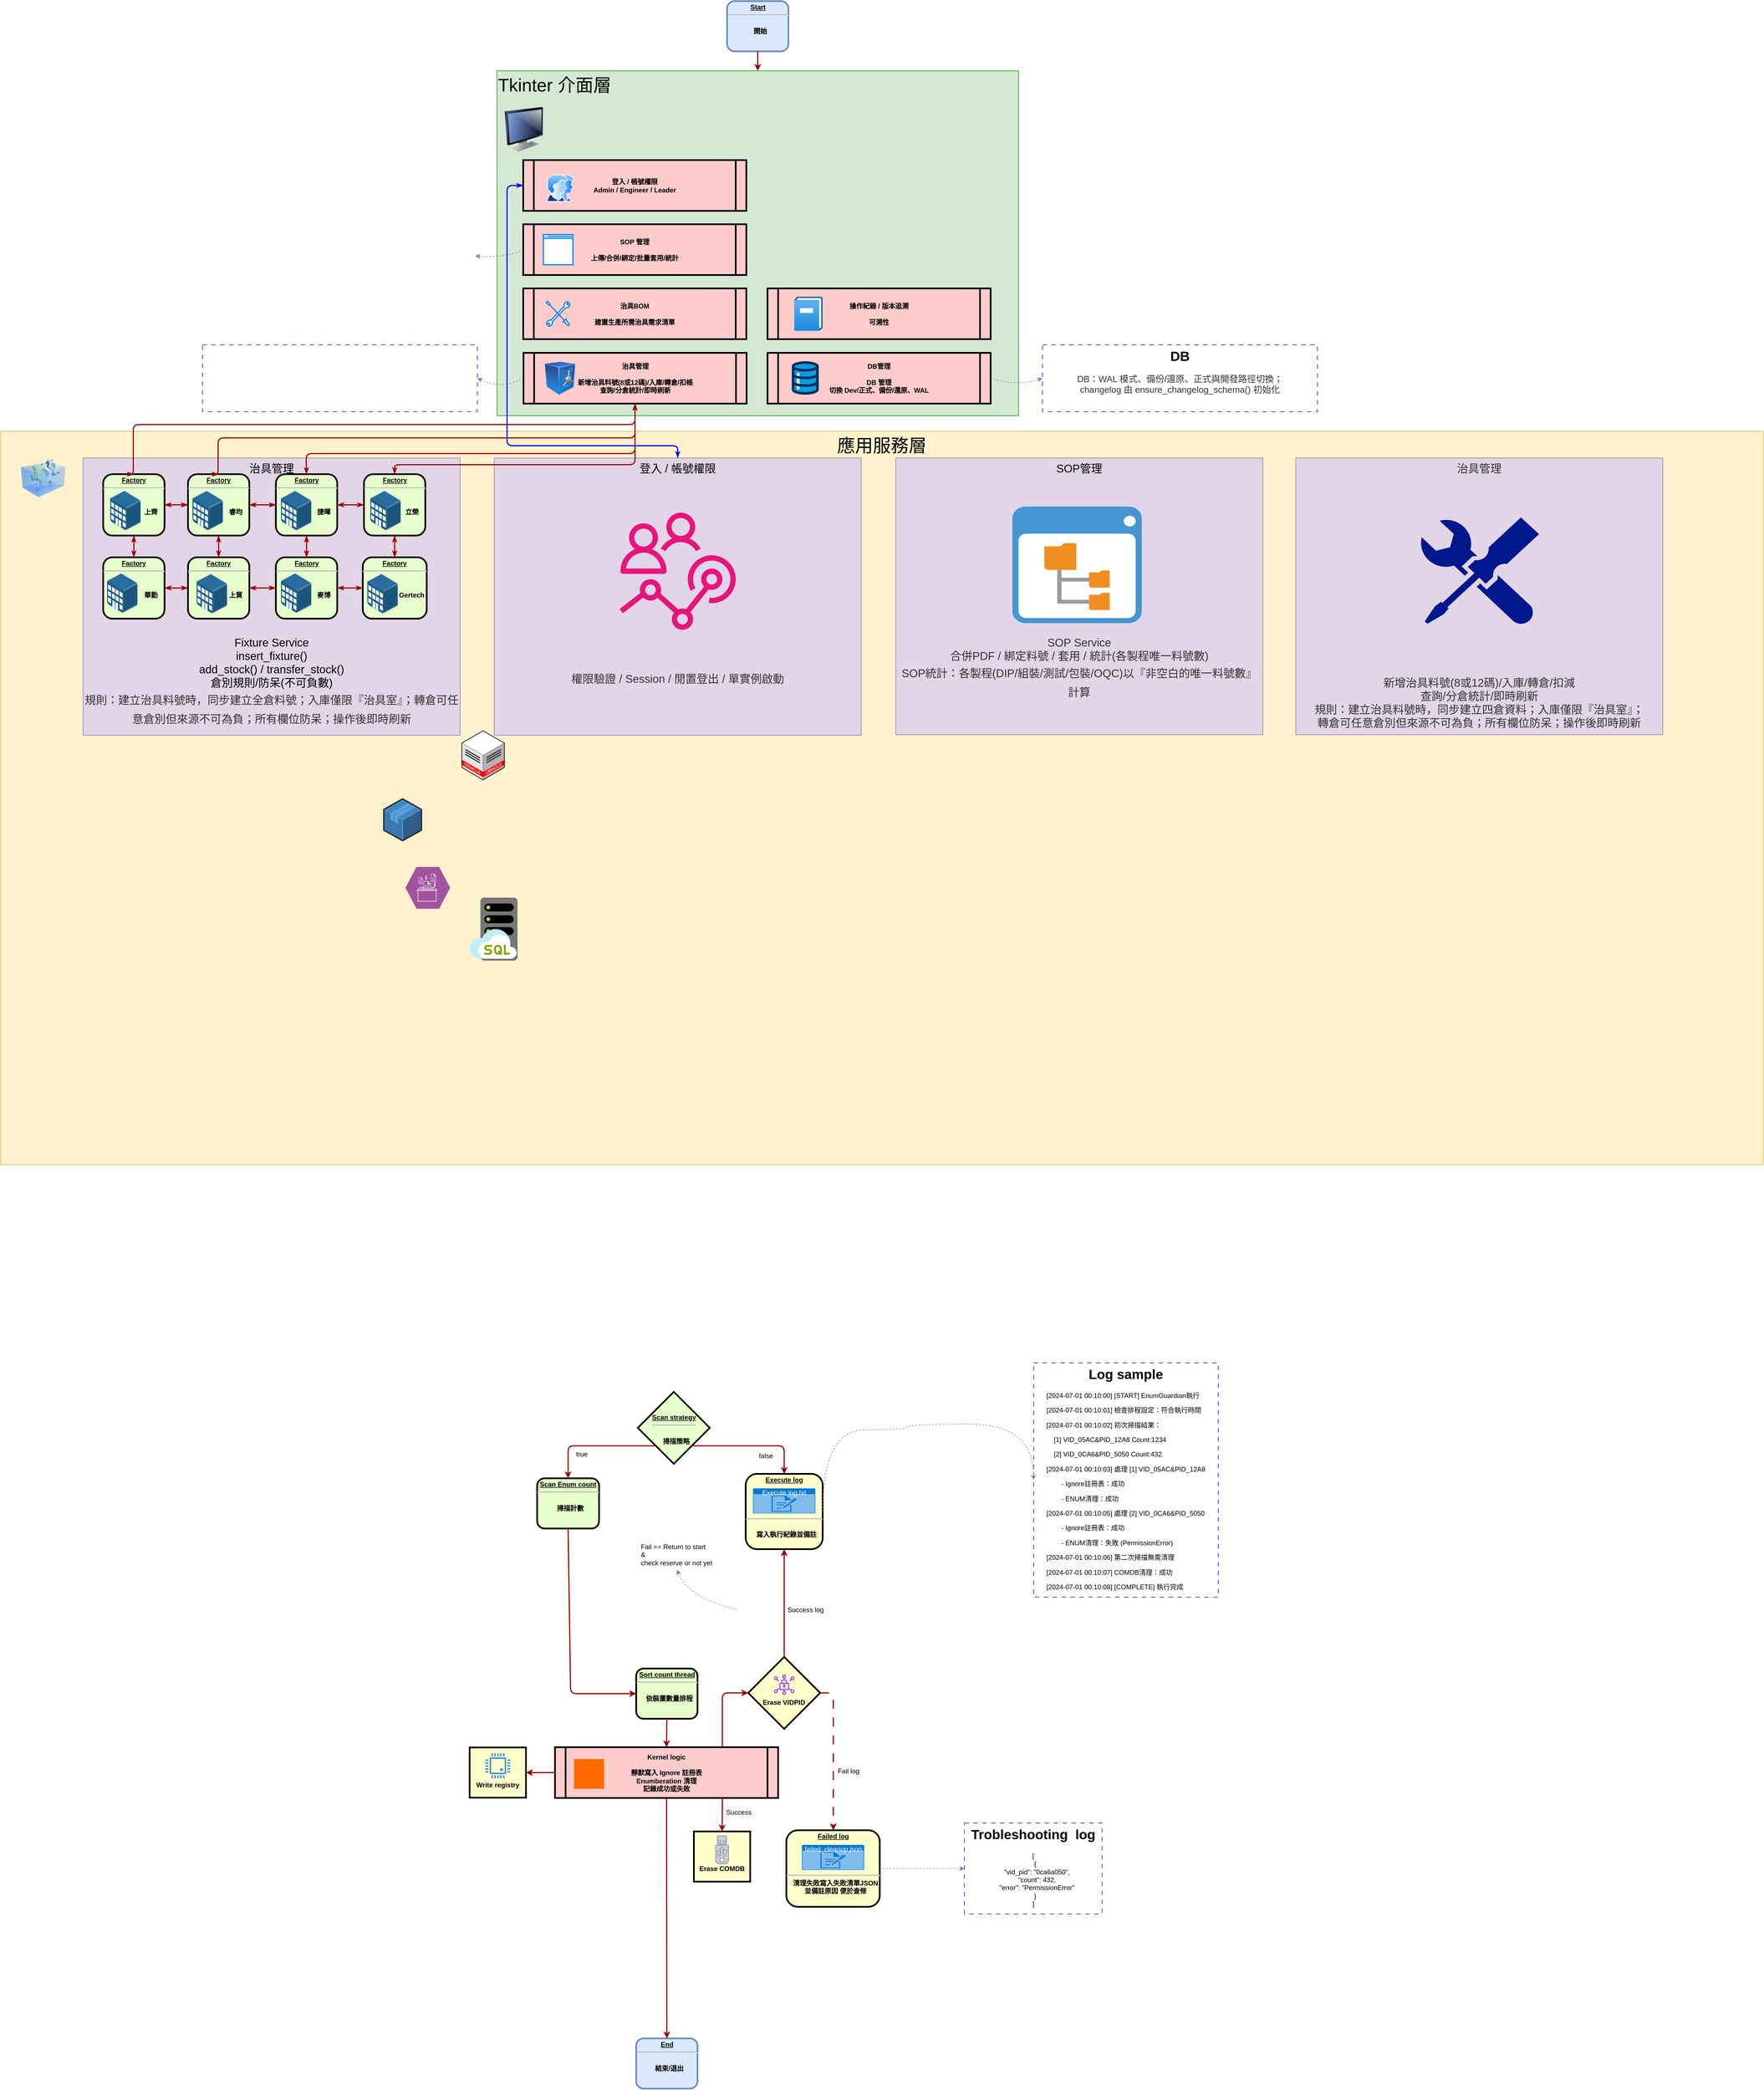 <mxfile version="28.1.0">
  <diagram name="第1頁" id="_NxodvjAOO-UwxukyWYw">
    <mxGraphModel dx="3073" dy="1577" grid="0" gridSize="10" guides="1" tooltips="1" connect="1" arrows="1" fold="1" page="1" pageScale="1" pageWidth="827" pageHeight="1169" math="0" shadow="0">
      <root>
        <mxCell id="0" />
        <mxCell id="1" parent="0" />
        <mxCell id="VIas7DstL4jLXsS-fGNQ-63" value="&lt;font style=&quot;font-size: 32px;&quot;&gt;應用服務層&lt;/font&gt;" style="whiteSpace=wrap;html=1;fillColor=#fff2cc;fontSize=14;strokeColor=#d6b656;verticalAlign=top;align=center;" vertex="1" parent="1">
          <mxGeometry x="-92" y="850" width="3160" height="1315" as="geometry" />
        </mxCell>
        <mxCell id="VIas7DstL4jLXsS-fGNQ-136" value="&lt;font style=&quot;&quot;&gt;&lt;font style=&quot;font-size: 20px;&quot;&gt;登入 / 帳號權限&lt;/font&gt;&lt;span style=&quot;font-size: 20px;&quot;&gt;&lt;br&gt;&lt;/span&gt;&lt;br&gt;&lt;br&gt;&lt;br&gt;&lt;br&gt;&lt;br&gt;&lt;br&gt;&lt;br&gt;&lt;br&gt;&lt;br&gt;&lt;br&gt;&lt;br&gt;&lt;/font&gt;&lt;div style=&quot;&quot;&gt;&lt;span style=&quot;font-size: 20px;&quot;&gt;&lt;span style=&quot;color: rgb(51, 51, 51); text-wrap-mode: nowrap;&quot;&gt;&lt;br&gt;&lt;br&gt;&lt;br&gt;&lt;br&gt;&lt;br&gt;&lt;br&gt;&lt;br&gt;&lt;/span&gt;&lt;/span&gt;&lt;/div&gt;&lt;div style=&quot;&quot;&gt;&lt;span style=&quot;font-size: 20px;&quot;&gt;&lt;span style=&quot;color: rgb(51, 51, 51); text-wrap-mode: nowrap;&quot;&gt;權限驗證 / Session / 閒置登出 / 單實例啟動&lt;/span&gt;&lt;/span&gt;&lt;/div&gt;" style="whiteSpace=wrap;html=1;fillColor=#e1d5e7;fontSize=14;strokeColor=#9673a6;verticalAlign=top;" vertex="1" parent="1">
          <mxGeometry x="793" y="898" width="658" height="497" as="geometry" />
        </mxCell>
        <mxCell id="VIas7DstL4jLXsS-fGNQ-130" value="&lt;span style=&quot;text-align: center;&quot;&gt;&lt;font style=&quot;font-size: 32px;&quot;&gt;Tkinter 介面層&lt;/font&gt;&lt;/span&gt;" style="whiteSpace=wrap;html=1;fillColor=#d5e8d4;fontSize=14;strokeColor=#009900;verticalAlign=top;align=left;" vertex="1" parent="1">
          <mxGeometry x="798" y="204" width="935" height="618" as="geometry" />
        </mxCell>
        <mxCell id="VIas7DstL4jLXsS-fGNQ-120" value="&lt;font style=&quot;font-size: 20px;&quot;&gt;治具管理&lt;br&gt;&lt;br&gt;&lt;br&gt;&lt;br&gt;&lt;br&gt;&lt;br&gt;&lt;br&gt;&lt;br&gt;&lt;br&gt;&lt;br&gt;&lt;br&gt;&lt;br&gt;&lt;br&gt;&lt;/font&gt;&lt;div style=&quot;&quot;&gt;&lt;font style=&quot;font-size: 20px;&quot;&gt;Fixture Service&lt;/font&gt;&lt;/div&gt;&lt;div style=&quot;&quot;&gt;&lt;font style=&quot;font-size: 20px;&quot;&gt;insert_fixture()&lt;/font&gt;&lt;/div&gt;&lt;div style=&quot;&quot;&gt;&lt;font style=&quot;font-size: 20px;&quot;&gt;add_stock() / transfer_stock()&lt;/font&gt;&lt;/div&gt;&lt;div style=&quot;&quot;&gt;&lt;font style=&quot;font-size: 20px;&quot;&gt;倉別規則/防呆(不可負數)&lt;br&gt;&lt;/font&gt;&lt;h1 style=&quot;margin-top: 0px;&quot;&gt;&lt;font style=&quot;font-size: 20px; font-weight: normal;&quot;&gt;&lt;span style=&quot;color: light-dark(rgb(51, 51, 51), rgb(193, 193, 193)); font-family: &amp;quot;trebuchet ms&amp;quot;, verdana, arial, sans-serif; text-wrap-mode: nowrap; background-color: transparent;&quot;&gt;規則：建立治具料號時，同步建立全倉料號；入庫僅限『治具室』；&lt;/span&gt;&lt;span style=&quot;color: light-dark(rgb(51, 51, 51), rgb(193, 193, 193)); font-family: &amp;quot;trebuchet ms&amp;quot;, verdana, arial, sans-serif; text-wrap-mode: nowrap; background-color: transparent;&quot;&gt;轉倉可任意倉別但來源不可為負；所有欄位防呆；操作後即時刷新&lt;/span&gt;&lt;/font&gt;&lt;/h1&gt;&lt;/div&gt;" style="whiteSpace=wrap;html=1;fillColor=#e1d5e7;fontSize=14;strokeColor=#9673a6;verticalAlign=top;align=center;" vertex="1" parent="1">
          <mxGeometry x="56" y="898" width="676" height="497" as="geometry" />
        </mxCell>
        <mxCell id="VIas7DstL4jLXsS-fGNQ-39" value="&lt;p style=&quot;margin: 0px; margin-top: 4px; text-align: center; text-decoration: underline;&quot;&gt;Factory&lt;/p&gt;&lt;hr&gt;&lt;p style=&quot;margin: 0px; margin-left: 8px;&quot;&gt;&lt;span style=&quot;background-color: transparent; color: light-dark(rgb(0, 0, 0), rgb(255, 255, 255));&quot;&gt;&lt;br&gt;&lt;/span&gt;&lt;/p&gt;&lt;p style=&quot;margin: 0px; margin-left: 8px;&quot;&gt;&lt;span style=&quot;background-color: transparent; color: light-dark(rgb(0, 0, 0), rgb(255, 255, 255));&quot;&gt;&lt;span style=&quot;white-space: pre;&quot;&gt;&#x9;&lt;/span&gt;&lt;br&gt;&lt;span style=&quot;white-space: pre;&quot;&gt;&#x9;&lt;/span&gt;&lt;span style=&quot;white-space: pre;&quot;&gt;&#x9;&lt;/span&gt;華勤&lt;/span&gt;&lt;/p&gt;&lt;p style=&quot;margin: 0px; margin-left: 8px;&quot;&gt;&lt;/p&gt;&lt;p style=&quot;margin: 0px; margin-left: 8px;&quot;&gt;&lt;/p&gt;" style="verticalAlign=middle;align=center;overflow=fill;fontSize=12;fontFamily=Helvetica;html=1;rounded=1;fontStyle=1;strokeWidth=3;fillColor=#E6FFCC;strokeOpacity=100;" vertex="1" parent="1">
          <mxGeometry x="92" y="1076" width="110" height="110" as="geometry" />
        </mxCell>
        <mxCell id="GHc4ciqTXYVALi_jFt4Q-3" value="&#xa;&#xa;&#xa;Write registry" style="whiteSpace=wrap;align=center;verticalAlign=middle;fontStyle=1;strokeWidth=3;fillColor=#FFFFCC" parent="1" vertex="1">
          <mxGeometry x="749" y="3209.5" width="101" height="90" as="geometry" />
        </mxCell>
        <mxCell id="GHc4ciqTXYVALi_jFt4Q-4" value="Kernel logic&#xa;&#xa;靜默寫入 Ignore 註冊表&#xa;Enumberation 清理&#xa;記錄成功或失敗" style="shape=process;whiteSpace=wrap;align=center;verticalAlign=middle;size=0.048;fontStyle=1;strokeWidth=3;fillColor=#FFCCCC" parent="1" vertex="1">
          <mxGeometry x="902" y="3209" width="400" height="91" as="geometry" />
        </mxCell>
        <mxCell id="GHc4ciqTXYVALi_jFt4Q-6" value="" style="edgeStyle=elbowEdgeStyle;elbow=horizontal;strokeColor=#990000;strokeWidth=2;entryX=1;entryY=0.5;entryDx=0;entryDy=0;exitX=0;exitY=0.5;exitDx=0;exitDy=0;" parent="1" source="GHc4ciqTXYVALi_jFt4Q-4" target="GHc4ciqTXYVALi_jFt4Q-3" edge="1">
          <mxGeometry width="100" height="100" relative="1" as="geometry">
            <mxPoint x="1056" y="3436" as="sourcePoint" />
            <mxPoint x="746" y="3477" as="targetPoint" />
            <Array as="points">
              <mxPoint x="874" y="3246" />
            </Array>
          </mxGeometry>
        </mxCell>
        <mxCell id="GHc4ciqTXYVALi_jFt4Q-7" value="true" style="text;spacingTop=-5;align=center" parent="1" vertex="1">
          <mxGeometry x="935" y="2675" width="30.5" height="17" as="geometry" />
        </mxCell>
        <mxCell id="GHc4ciqTXYVALi_jFt4Q-9" value="&lt;p style=&quot;margin: 0px; margin-top: 4px; text-align: center; text-decoration: underline;&quot;&gt;Factory&lt;/p&gt;&lt;hr&gt;&lt;p style=&quot;margin: 0px; margin-left: 8px;&quot;&gt;&lt;span style=&quot;background-color: transparent; color: light-dark(rgb(0, 0, 0), rgb(255, 255, 255));&quot;&gt;&lt;br&gt;&lt;/span&gt;&lt;/p&gt;&lt;p style=&quot;margin: 0px; margin-left: 8px;&quot;&gt;&lt;span style=&quot;background-color: transparent; color: light-dark(rgb(0, 0, 0), rgb(255, 255, 255));&quot;&gt;&lt;span style=&quot;white-space: pre;&quot;&gt;&#x9;&lt;/span&gt;&lt;br&gt;&lt;span style=&quot;white-space: pre;&quot;&gt;&#x9;&lt;/span&gt;&lt;span style=&quot;white-space: pre;&quot;&gt;&#x9;&lt;/span&gt;上齊&lt;/span&gt;&lt;/p&gt;&lt;p style=&quot;margin: 0px; margin-left: 8px;&quot;&gt;&lt;/p&gt;&lt;p style=&quot;margin: 0px; margin-left: 8px;&quot;&gt;&lt;/p&gt;" style="verticalAlign=middle;align=center;overflow=fill;fontSize=12;fontFamily=Helvetica;html=1;rounded=1;fontStyle=1;strokeWidth=3;fillColor=#E6FFCC;strokeOpacity=100;" parent="1" vertex="1">
          <mxGeometry x="92" y="927" width="110" height="110" as="geometry" />
        </mxCell>
        <mxCell id="GHc4ciqTXYVALi_jFt4Q-10" value="&lt;p style=&quot;font-weight: 700; text-wrap-mode: nowrap; text-decoration-line: underline; margin: 4px 0px 0px;&quot;&gt;Scan strategy&lt;/p&gt;&lt;hr style=&quot;font-weight: 700; text-wrap-mode: nowrap;&quot;&gt;&lt;p style=&quot;font-weight: 700; text-wrap-mode: nowrap; margin: 0px 0px 0px 8px;&quot;&gt;&lt;br&gt;&lt;/p&gt;&lt;p style=&quot;font-weight: 700; text-wrap-mode: nowrap; margin: 0px 0px 0px 8px;&quot;&gt;掃描策略&lt;/p&gt;" style="rhombus;whiteSpace=wrap;html=1;fillColor=#E6FFCC;strokeColor=#000000;strokeWidth=3;" parent="1" vertex="1">
          <mxGeometry x="1050.5" y="2572" width="129" height="129" as="geometry" />
        </mxCell>
        <mxCell id="GHc4ciqTXYVALi_jFt4Q-13" value="&lt;p style=&quot;margin: 0px; margin-top: 4px; text-align: center; text-decoration: underline;&quot;&gt;&lt;strong&gt;Start&lt;/strong&gt;&lt;/p&gt;&lt;hr&gt;&lt;p style=&quot;margin: 0px 0px 0px 8px;&quot;&gt;&lt;span style=&quot;background-color: transparent; color: light-dark(rgb(0, 0, 0), rgb(255, 255, 255));&quot;&gt;&lt;br&gt;開始&lt;/span&gt;&lt;/p&gt;" style="verticalAlign=middle;align=center;overflow=fill;fontSize=12;fontFamily=Helvetica;html=1;rounded=1;fontStyle=1;strokeWidth=3;fillColor=#dae8fc;strokeColor=#6c8ebf;" parent="1" vertex="1">
          <mxGeometry x="1210.5" y="79" width="110" height="90" as="geometry" />
        </mxCell>
        <mxCell id="GHc4ciqTXYVALi_jFt4Q-14" value="&lt;h1 style=&quot;margin-top: 0px;&quot;&gt;&lt;br&gt;&lt;/h1&gt;&lt;p&gt;&lt;/p&gt;" style="text;html=1;whiteSpace=wrap;overflow=hidden;rounded=0;align=center;fillColor=none;strokeColor=#0000FF;dashed=1;dashPattern=8 8;" parent="1" vertex="1">
          <mxGeometry x="270" y="695" width="492.9" height="120" as="geometry" />
        </mxCell>
        <mxCell id="GHc4ciqTXYVALi_jFt4Q-16" value="&lt;p style=&quot;margin: 0px; margin-top: 4px; text-align: center; text-decoration: underline;&quot;&gt;Scan Enum count&lt;/p&gt;&lt;hr&gt;&lt;p style=&quot;margin: 0px; margin-left: 8px;&quot;&gt;&lt;br&gt;&lt;/p&gt;&lt;p style=&quot;margin: 0px; margin-left: 8px;&quot;&gt;掃描計數&lt;/p&gt;" style="verticalAlign=middle;align=center;overflow=fill;fontSize=12;fontFamily=Helvetica;html=1;rounded=1;fontStyle=1;strokeWidth=3;fillColor=#E6FFCC;strokeOpacity=100;" parent="1" vertex="1">
          <mxGeometry x="870" y="2727" width="111" height="90" as="geometry" />
        </mxCell>
        <mxCell id="GHc4ciqTXYVALi_jFt4Q-17" value="" style="edgeStyle=orthogonalEdgeStyle;strokeColor=#990000;strokeWidth=2;entryX=0.5;entryY=0;entryDx=0;entryDy=0;exitX=0;exitY=1;exitDx=0;exitDy=0;" parent="1" source="GHc4ciqTXYVALi_jFt4Q-10" target="GHc4ciqTXYVALi_jFt4Q-16" edge="1">
          <mxGeometry width="100" height="100" relative="1" as="geometry">
            <mxPoint x="1041" y="2973" as="sourcePoint" />
            <mxPoint x="987" y="2953" as="targetPoint" />
          </mxGeometry>
        </mxCell>
        <mxCell id="GHc4ciqTXYVALi_jFt4Q-18" value="" style="edgeStyle=orthogonalEdgeStyle;strokeColor=#990000;strokeWidth=2;exitX=1;exitY=1;exitDx=0;exitDy=0;entryX=0.5;entryY=0;entryDx=0;entryDy=0;" parent="1" source="GHc4ciqTXYVALi_jFt4Q-10" target="GHc4ciqTXYVALi_jFt4Q-19" edge="1">
          <mxGeometry width="100" height="100" relative="1" as="geometry">
            <mxPoint x="1180" y="2952.02" as="sourcePoint" />
            <mxPoint x="1290" y="2865" as="targetPoint" />
          </mxGeometry>
        </mxCell>
        <mxCell id="GHc4ciqTXYVALi_jFt4Q-19" value="&lt;p style=&quot;margin: 0px; margin-top: 4px; text-align: center; text-decoration: underline;&quot;&gt;&lt;strong&gt;Execute log&lt;/strong&gt;&lt;/p&gt;&lt;p style=&quot;margin: 0px; margin-top: 4px; text-align: center; text-decoration: underline;&quot;&gt;&lt;strong&gt;&lt;br&gt;&lt;/strong&gt;&lt;/p&gt;&lt;p style=&quot;margin: 0px; margin-top: 4px; text-align: center; text-decoration: underline;&quot;&gt;&lt;strong&gt;&lt;br&gt;&lt;/strong&gt;&lt;/p&gt;&lt;p style=&quot;margin: 0px; margin-top: 4px; text-align: center; text-decoration: underline;&quot;&gt;&lt;strong&gt;&lt;br&gt;&lt;/strong&gt;&lt;/p&gt;&lt;hr&gt;&lt;p style=&quot;margin: 0px; margin-left: 8px;&quot;&gt;&lt;span style=&quot;background-color: transparent; color: light-dark(rgb(0, 0, 0), rgb(255, 255, 255));&quot;&gt;&lt;br&gt;&lt;/span&gt;&lt;/p&gt;&lt;p style=&quot;margin: 0px; margin-left: 8px;&quot;&gt;&lt;span style=&quot;background-color: transparent; color: light-dark(rgb(0, 0, 0), rgb(255, 255, 255));&quot;&gt;寫入執行紀錄並備註&lt;/span&gt;&lt;/p&gt;" style="verticalAlign=middle;align=center;overflow=fill;fontSize=12;fontFamily=Helvetica;html=1;rounded=1;fontStyle=1;strokeWidth=3;fillColor=#FFFFCC;strokeOpacity=100;strokeColor=default;" parent="1" vertex="1">
          <mxGeometry x="1243.9" y="2719" width="138" height="135" as="geometry" />
        </mxCell>
        <mxCell id="GHc4ciqTXYVALi_jFt4Q-20" value="false" style="text;spacingTop=-5;align=center" parent="1" vertex="1">
          <mxGeometry x="1265" y="2678" width="30.5" height="17" as="geometry" />
        </mxCell>
        <mxCell id="GHc4ciqTXYVALi_jFt4Q-21" value="&lt;p style=&quot;margin: 0px; margin-top: 4px; text-align: center; text-decoration: underline;&quot;&gt;Sort count thread&lt;/p&gt;&lt;hr&gt;&lt;p style=&quot;margin: 0px; margin-left: 8px;&quot;&gt;&lt;br&gt;&lt;/p&gt;&lt;p style=&quot;margin: 0px; margin-left: 8px;&quot;&gt;依裝置數量排程&lt;/p&gt;" style="verticalAlign=middle;align=center;overflow=fill;fontSize=12;fontFamily=Helvetica;html=1;rounded=1;fontStyle=1;strokeWidth=3;fillColor=#E6FFCC;strokeOpacity=100;" parent="1" vertex="1">
          <mxGeometry x="1047.5" y="3068" width="110" height="90" as="geometry" />
        </mxCell>
        <mxCell id="GHc4ciqTXYVALi_jFt4Q-22" value="" style="edgeStyle=none;noEdgeStyle=1;strokeColor=#990000;strokeWidth=2;exitX=0.5;exitY=1;exitDx=0;exitDy=0;entryX=0;entryY=0.5;entryDx=0;entryDy=0;" parent="1" source="GHc4ciqTXYVALi_jFt4Q-16" target="GHc4ciqTXYVALi_jFt4Q-21" edge="1">
          <mxGeometry width="100" height="100" relative="1" as="geometry">
            <mxPoint x="1024" y="3020" as="sourcePoint" />
            <mxPoint x="1025" y="3071" as="targetPoint" />
            <Array as="points">
              <mxPoint x="930" y="3113" />
            </Array>
          </mxGeometry>
        </mxCell>
        <mxCell id="GHc4ciqTXYVALi_jFt4Q-23" value="" style="edgeStyle=none;noEdgeStyle=1;strokeColor=#990000;strokeWidth=2;exitX=0.5;exitY=1;exitDx=0;exitDy=0;entryX=0.5;entryY=0;entryDx=0;entryDy=0;" parent="1" source="GHc4ciqTXYVALi_jFt4Q-21" target="GHc4ciqTXYVALi_jFt4Q-4" edge="1">
          <mxGeometry width="100" height="100" relative="1" as="geometry">
            <mxPoint x="1046" y="3175" as="sourcePoint" />
            <mxPoint x="1047" y="3226" as="targetPoint" />
          </mxGeometry>
        </mxCell>
        <mxCell id="GHc4ciqTXYVALi_jFt4Q-24" value="" style="pointerEvents=1;shadow=0;dashed=0;html=1;strokeColor=none;fillColor=#4495D1;labelPosition=center;verticalLabelPosition=bottom;verticalAlign=top;align=center;outlineConnect=0;shape=mxgraph.veeam.cpu;" parent="1" vertex="1">
          <mxGeometry x="777.1" y="3220" width="44.8" height="44.8" as="geometry" />
        </mxCell>
        <mxCell id="GHc4ciqTXYVALi_jFt4Q-25" value="" style="points=[];aspect=fixed;html=1;align=center;shadow=0;dashed=0;fillColor=#FF6A00;strokeColor=none;shape=mxgraph.alibaba_cloud.logic_composer;movable=1;resizable=1;rotatable=1;deletable=1;editable=1;locked=0;connectable=1;" parent="1" vertex="1">
          <mxGeometry x="936.3" y="3230.3" width="53.7" height="53.4" as="geometry" />
        </mxCell>
        <mxCell id="GHc4ciqTXYVALi_jFt4Q-26" value="&lt;p style=&quot;font-weight: 700; text-wrap-mode: nowrap; margin: 4px 0px 0px;&quot;&gt;&lt;span style=&quot;text-wrap-mode: wrap; background-color: transparent; color: light-dark(rgb(0, 0, 0), rgb(255, 255, 255));&quot;&gt;&lt;br&gt;&lt;br&gt;Erase VIDPID&lt;/span&gt;&lt;/p&gt;" style="rhombus;whiteSpace=wrap;html=1;fillColor=#FFFFCC;strokeColor=default;strokeWidth=3;" parent="1" vertex="1">
          <mxGeometry x="1248.4" y="3047.16" width="129" height="129" as="geometry" />
        </mxCell>
        <mxCell id="GHc4ciqTXYVALi_jFt4Q-27" value="" style="sketch=0;points=[[0,0,0],[0.25,0,0],[0.5,0,0],[0.75,0,0],[1,0,0],[0,1,0],[0.25,1,0],[0.5,1,0],[0.75,1,0],[1,1,0],[0,0.25,0],[0,0.5,0],[0,0.75,0],[1,0.25,0],[1,0.5,0],[1,0.75,0]];outlineConnect=0;fontColor=#232F3E;fillColor=none;strokeColor=#7F00FF;dashed=0;verticalLabelPosition=bottom;verticalAlign=top;align=center;html=1;fontSize=12;fontStyle=0;aspect=fixed;shape=mxgraph.aws4.resourceIcon;resIcon=mxgraph.aws4.clean_rooms;" parent="1" vertex="1">
          <mxGeometry x="1289.85" y="3074.1" width="46.1" height="46.1" as="geometry" />
        </mxCell>
        <mxCell id="GHc4ciqTXYVALi_jFt4Q-28" value="" style="edgeStyle=elbowEdgeStyle;elbow=horizontal;strokeColor=#990000;strokeWidth=2;entryX=0;entryY=0.5;entryDx=0;entryDy=0;exitX=0.75;exitY=0;exitDx=0;exitDy=0;" parent="1" source="GHc4ciqTXYVALi_jFt4Q-4" target="GHc4ciqTXYVALi_jFt4Q-26" edge="1">
          <mxGeometry width="100" height="100" relative="1" as="geometry">
            <mxPoint x="1304" y="3256.44" as="sourcePoint" />
            <mxPoint x="1363" y="3254" as="targetPoint" />
            <Array as="points">
              <mxPoint x="1202" y="3156" />
            </Array>
          </mxGeometry>
        </mxCell>
        <mxCell id="GHc4ciqTXYVALi_jFt4Q-29" value="" style="edgeStyle=elbowEdgeStyle;strokeColor=#990000;strokeWidth=2;exitX=0.5;exitY=0;exitDx=0;exitDy=0;entryX=0.5;entryY=1;entryDx=0;entryDy=0;elbow=vertical;" parent="1" source="GHc4ciqTXYVALi_jFt4Q-26" target="GHc4ciqTXYVALi_jFt4Q-19" edge="1">
          <mxGeometry width="100" height="100" relative="1" as="geometry">
            <mxPoint x="1362" y="3170" as="sourcePoint" />
            <mxPoint x="1443" y="3114" as="targetPoint" />
          </mxGeometry>
        </mxCell>
        <mxCell id="GHc4ciqTXYVALi_jFt4Q-30" value="" style="edgeStyle=elbowEdgeStyle;elbow=horizontal;strokeColor=#990000;strokeWidth=2;dashed=1;dashPattern=8 8;entryX=0.5;entryY=0;entryDx=0;entryDy=0;exitX=1;exitY=0.5;exitDx=0;exitDy=0;" parent="1" source="GHc4ciqTXYVALi_jFt4Q-26" target="GHc4ciqTXYVALi_jFt4Q-40" edge="1">
          <mxGeometry width="100" height="100" relative="1" as="geometry">
            <mxPoint x="1429" y="3320" as="sourcePoint" />
            <mxPoint x="1429" y="3365" as="targetPoint" />
            <Array as="points">
              <mxPoint x="1401" y="3370" />
            </Array>
          </mxGeometry>
        </mxCell>
        <mxCell id="GHc4ciqTXYVALi_jFt4Q-32" value="Success log" style="text;whiteSpace=wrap;" parent="1" vertex="1">
          <mxGeometry x="1316.75" y="2949" width="70" height="26.67" as="geometry" />
        </mxCell>
        <mxCell id="GHc4ciqTXYVALi_jFt4Q-33" value="Fail log" style="text;whiteSpace=wrap;" parent="1" vertex="1">
          <mxGeometry x="1407" y="3238.13" width="45" height="26.67" as="geometry" />
        </mxCell>
        <mxCell id="GHc4ciqTXYVALi_jFt4Q-34" value="Fail == Return to start &#xa;&amp;&#xa;check reserve or not yet" style="text;whiteSpace=wrap;" parent="1" vertex="1">
          <mxGeometry x="1054" y="2836" width="134" height="55" as="geometry" />
        </mxCell>
        <mxCell id="GHc4ciqTXYVALi_jFt4Q-35" value="" style="curved=1;endArrow=classic;html=1;rounded=0;entryX=0.5;entryY=1;entryDx=0;entryDy=0;fillColor=#e1d5e7;strokeColor=#9673a6;dashed=1;" parent="1" target="GHc4ciqTXYVALi_jFt4Q-34" edge="1">
          <mxGeometry width="50" height="50" relative="1" as="geometry">
            <mxPoint x="1228" y="2962" as="sourcePoint" />
            <mxPoint x="1319" y="3022" as="targetPoint" />
            <Array as="points">
              <mxPoint x="1141" y="2942" />
            </Array>
          </mxGeometry>
        </mxCell>
        <mxCell id="GHc4ciqTXYVALi_jFt4Q-36" value="&#xa;&#xa;&#xa;Erase COMDB" style="whiteSpace=wrap;align=center;verticalAlign=middle;fontStyle=1;strokeWidth=3;fillColor=#FFFFCC" parent="1" vertex="1">
          <mxGeometry x="1151" y="3360" width="101" height="90" as="geometry" />
        </mxCell>
        <mxCell id="GHc4ciqTXYVALi_jFt4Q-37" value="" style="fontColor=#0066CC;verticalAlign=top;verticalLabelPosition=bottom;labelPosition=center;align=center;html=1;outlineConnect=0;fillColor=#CCCCCC;strokeColor=#6881B3;gradientColor=none;gradientDirection=north;strokeWidth=2;shape=mxgraph.networks.usb_stick;" parent="1" vertex="1">
          <mxGeometry x="1190" y="3368" width="23" height="50" as="geometry" />
        </mxCell>
        <mxCell id="GHc4ciqTXYVALi_jFt4Q-38" value="" style="edgeStyle=elbowEdgeStyle;elbow=vertical;strokeColor=#990000;strokeWidth=2;entryX=0.5;entryY=0;entryDx=0;entryDy=0;exitX=0.75;exitY=1;exitDx=0;exitDy=0;" parent="1" source="GHc4ciqTXYVALi_jFt4Q-4" target="GHc4ciqTXYVALi_jFt4Q-36" edge="1">
          <mxGeometry width="100" height="100" relative="1" as="geometry">
            <mxPoint x="1100" y="3375" as="sourcePoint" />
            <mxPoint x="957" y="3319" as="targetPoint" />
          </mxGeometry>
        </mxCell>
        <mxCell id="GHc4ciqTXYVALi_jFt4Q-39" value="&lt;h1 style=&quot;margin-top: 0px;&quot;&gt;Log sample&lt;/h1&gt;&lt;p style=&quot;text-align: left;&quot;&gt;[2024-07-01 00:10:00] [START] EnumGuardian執行&lt;/p&gt;&lt;p style=&quot;text-align: left;&quot;&gt;[2024-07-01 00:10:01] 檢查排程設定：符合執行時間&lt;/p&gt;&lt;p style=&quot;text-align: left;&quot;&gt;[2024-07-01 00:10:02] 初次掃描結果：&lt;/p&gt;&lt;p style=&quot;text-align: left;&quot;&gt;&amp;nbsp; &amp;nbsp; [1] VID_05AC&amp;amp;PID_12A8 Count:1234&lt;/p&gt;&lt;p style=&quot;text-align: left;&quot;&gt;&amp;nbsp; &amp;nbsp; [2] VID_0CA6&amp;amp;PID_5050 Count:432&lt;/p&gt;&lt;p style=&quot;text-align: left;&quot;&gt;[2024-07-01 00:10:03] 處理 [1] VID_05AC&amp;amp;PID_12A8&lt;/p&gt;&lt;p style=&quot;text-align: left;&quot;&gt;&amp;nbsp; &amp;nbsp; &amp;nbsp; &amp;nbsp; - Ignore註冊表：成功&lt;/p&gt;&lt;p style=&quot;text-align: left;&quot;&gt;&amp;nbsp; &amp;nbsp; &amp;nbsp; &amp;nbsp; - ENUM清理：成功&lt;/p&gt;&lt;p style=&quot;text-align: left;&quot;&gt;[2024-07-01 00:10:05] 處理 [2] VID_0CA6&amp;amp;PID_5050&lt;/p&gt;&lt;p style=&quot;text-align: left;&quot;&gt;&amp;nbsp; &amp;nbsp; &amp;nbsp; &amp;nbsp; - Ignore註冊表：成功&lt;/p&gt;&lt;p style=&quot;text-align: left;&quot;&gt;&amp;nbsp; &amp;nbsp; &amp;nbsp; &amp;nbsp; - ENUM清理：失敗 (PermissionError)&lt;/p&gt;&lt;p style=&quot;text-align: left;&quot;&gt;[2024-07-01 00:10:06] 第二次掃描無需清理&lt;/p&gt;&lt;p style=&quot;text-align: left;&quot;&gt;[2024-07-01 00:10:07] COMDB清理：成功&lt;/p&gt;&lt;p style=&quot;text-align: left;&quot;&gt;[2024-07-01 00:10:08] [COMPLETE] 執行完成&lt;/p&gt;&lt;div style=&quot;text-align: left;&quot;&gt;&lt;br&gt;&lt;/div&gt;&lt;p&gt;&lt;/p&gt;" style="text;html=1;whiteSpace=wrap;overflow=hidden;rounded=0;align=center;fillColor=none;strokeColor=#0000FF;dashed=1;dashPattern=8 8;" parent="1" vertex="1">
          <mxGeometry x="1760" y="2520" width="331" height="420" as="geometry" />
        </mxCell>
        <mxCell id="GHc4ciqTXYVALi_jFt4Q-40" value="&lt;p style=&quot;margin: 0px; margin-top: 4px; text-align: center; text-decoration: underline;&quot;&gt;Failed log&lt;/p&gt;&lt;p style=&quot;margin: 0px; margin-top: 4px; text-align: center; text-decoration: underline;&quot;&gt;&lt;strong&gt;&lt;br&gt;&lt;/strong&gt;&lt;/p&gt;&lt;p style=&quot;margin: 0px; margin-top: 4px; text-align: center; text-decoration: underline;&quot;&gt;&lt;strong&gt;&lt;br&gt;&lt;/strong&gt;&lt;/p&gt;&lt;p style=&quot;margin: 0px; margin-top: 4px; text-align: center; text-decoration: underline;&quot;&gt;&lt;strong&gt;&lt;br&gt;&lt;/strong&gt;&lt;/p&gt;&lt;hr&gt;&lt;p style=&quot;margin: 0px; margin-left: 8px;&quot;&gt;&lt;span style=&quot;background-color: transparent; color: light-dark(rgb(0, 0, 0), rgb(255, 255, 255));&quot;&gt;清理失敗寫入失敗清單JSON&lt;br&gt;並備註原因 便於查修&lt;/span&gt;&lt;br&gt;&lt;/p&gt;" style="verticalAlign=middle;align=center;overflow=fill;fontSize=12;fontFamily=Helvetica;html=1;rounded=1;fontStyle=1;strokeWidth=3;fillColor=#FFFFCC;strokeOpacity=100;strokeColor=default;" parent="1" vertex="1">
          <mxGeometry x="1316.75" y="3357.87" width="167.5" height="137.25" as="geometry" />
        </mxCell>
        <mxCell id="GHc4ciqTXYVALi_jFt4Q-41" value="&lt;font&gt;failed_cleanup.json&lt;/font&gt;" style="html=1;whiteSpace=wrap;strokeColor=none;fillColor=#0079D6;labelPosition=center;verticalLabelPosition=middle;verticalAlign=top;align=center;fontSize=12;outlineConnect=0;spacingTop=-6;fontColor=#FFFFFF;sketch=0;shape=mxgraph.sitemap.log;" parent="1" vertex="1">
          <mxGeometry x="1344.65" y="3384.12" width="111.7" height="45" as="geometry" />
        </mxCell>
        <mxCell id="GHc4ciqTXYVALi_jFt4Q-42" value="&lt;p style=&quot;margin: 0px; margin-top: 4px; text-align: center; text-decoration: underline;&quot;&gt;End&lt;/p&gt;&lt;hr&gt;&lt;p style=&quot;margin: 0px 0px 0px 8px;&quot;&gt;&lt;span style=&quot;background-color: transparent; color: light-dark(rgb(0, 0, 0), rgb(255, 255, 255));&quot;&gt;&lt;br&gt;結束/退出&lt;/span&gt;&lt;/p&gt;" style="verticalAlign=middle;align=center;overflow=fill;fontSize=12;fontFamily=Helvetica;html=1;rounded=1;fontStyle=1;strokeWidth=3;fillColor=#dae8fc;strokeColor=#6c8ebf;" parent="1" vertex="1">
          <mxGeometry x="1047.5" y="3731" width="110" height="90" as="geometry" />
        </mxCell>
        <mxCell id="GHc4ciqTXYVALi_jFt4Q-43" value="" style="edgeStyle=none;noEdgeStyle=1;strokeColor=#990000;strokeWidth=2;exitX=0.5;exitY=1;exitDx=0;exitDy=0;entryX=0.5;entryY=0;entryDx=0;entryDy=0;" parent="1" source="GHc4ciqTXYVALi_jFt4Q-4" target="GHc4ciqTXYVALi_jFt4Q-42" edge="1">
          <mxGeometry width="100" height="100" relative="1" as="geometry">
            <mxPoint x="1127" y="3373" as="sourcePoint" />
            <mxPoint x="1126" y="3424" as="targetPoint" />
          </mxGeometry>
        </mxCell>
        <mxCell id="GHc4ciqTXYVALi_jFt4Q-44" value="Execute log.txt" style="html=1;whiteSpace=wrap;strokeColor=none;fillColor=#0079D6;labelPosition=center;verticalLabelPosition=middle;verticalAlign=top;align=center;fontSize=12;outlineConnect=0;spacingTop=-6;fontColor=#FFFFFF;sketch=0;shape=mxgraph.sitemap.log;" parent="1" vertex="1">
          <mxGeometry x="1257.05" y="2745" width="111.7" height="45" as="geometry" />
        </mxCell>
        <mxCell id="GHc4ciqTXYVALi_jFt4Q-45" value="" style="endArrow=classic;html=1;rounded=0;exitX=1;exitY=0.5;exitDx=0;exitDy=0;entryX=0;entryY=0.5;entryDx=0;entryDy=0;fillColor=#e1d5e7;strokeColor=#9673a6;dashed=1;edgeStyle=orthogonalEdgeStyle;elbow=vertical;curved=1;" parent="1" source="GHc4ciqTXYVALi_jFt4Q-19" target="GHc4ciqTXYVALi_jFt4Q-39" edge="1">
          <mxGeometry width="50" height="50" relative="1" as="geometry">
            <mxPoint x="1702" y="2698" as="sourcePoint" />
            <mxPoint x="1548" y="2508" as="targetPoint" />
            <Array as="points">
              <mxPoint x="1382" y="2640" />
              <mxPoint x="1534" y="2640" />
              <mxPoint x="1534" y="2630" />
              <mxPoint x="1760" y="2630" />
            </Array>
          </mxGeometry>
        </mxCell>
        <mxCell id="GHc4ciqTXYVALi_jFt4Q-46" value="Success" style="text;whiteSpace=wrap;" parent="1" vertex="1">
          <mxGeometry x="1207" y="3312" width="51" height="26.67" as="geometry" />
        </mxCell>
        <mxCell id="GHc4ciqTXYVALi_jFt4Q-47" value="&lt;h1 style=&quot;margin-top: 0px;&quot;&gt;Trobleshooting&amp;nbsp; log&lt;/h1&gt;&lt;p style=&quot;&quot;&gt;&lt;span style=&quot;text-align: left;&quot;&gt;[&lt;/span&gt;&lt;br style=&quot;padding: 0px; margin: 0px; text-align: left;&quot;&gt;&lt;span style=&quot;text-align: left;&quot;&gt;&amp;nbsp; {&lt;/span&gt;&lt;br style=&quot;padding: 0px; margin: 0px; text-align: left;&quot;&gt;&lt;span style=&quot;text-align: left;&quot;&gt;&amp;nbsp; &amp;nbsp; &quot;vid_pid&quot;: &quot;0ca6a050&quot;,&lt;/span&gt;&lt;br style=&quot;padding: 0px; margin: 0px; text-align: left;&quot;&gt;&lt;span style=&quot;text-align: left;&quot;&gt;&amp;nbsp; &amp;nbsp; &quot;count&quot;: 432,&lt;/span&gt;&lt;br style=&quot;padding: 0px; margin: 0px; text-align: left;&quot;&gt;&lt;span style=&quot;text-align: left;&quot;&gt;&amp;nbsp; &amp;nbsp; &quot;error&quot;: &quot;PermissionError&quot;&lt;/span&gt;&lt;br style=&quot;padding: 0px; margin: 0px; text-align: left;&quot;&gt;&lt;span style=&quot;text-align: left;&quot;&gt;&amp;nbsp; }&lt;/span&gt;&lt;br style=&quot;padding: 0px; margin: 0px; text-align: left;&quot;&gt;&lt;span style=&quot;text-align: left;&quot;&gt;]&lt;/span&gt;&lt;/p&gt;&lt;p&gt;&lt;/p&gt;" style="text;html=1;whiteSpace=wrap;overflow=hidden;rounded=0;align=center;fillColor=none;strokeColor=#0000FF;dashed=1;dashPattern=8 8;" parent="1" vertex="1">
          <mxGeometry x="1636" y="3345" width="246.9" height="163" as="geometry" />
        </mxCell>
        <mxCell id="GHc4ciqTXYVALi_jFt4Q-48" value="" style="endArrow=classic;html=1;rounded=0;exitX=1;exitY=0.5;exitDx=0;exitDy=0;fillColor=#e1d5e7;strokeColor=#9673a6;dashed=1;elbow=vertical;entryX=0;entryY=0.5;entryDx=0;entryDy=0;" parent="1" source="GHc4ciqTXYVALi_jFt4Q-40" target="GHc4ciqTXYVALi_jFt4Q-47" edge="1">
          <mxGeometry width="50" height="50" relative="1" as="geometry">
            <mxPoint x="1631" y="3465" as="sourcePoint" />
            <mxPoint x="1556" y="3505" as="targetPoint" />
          </mxGeometry>
        </mxCell>
        <mxCell id="VIas7DstL4jLXsS-fGNQ-2" value="治具管理&#xa;&#xa;新增治具料號(8或12碼)/入庫/轉倉/扣帳&#xa;查詢/分倉統計/即時刷新" style="shape=process;whiteSpace=wrap;align=center;verticalAlign=middle;size=0.048;fontStyle=1;strokeWidth=3;fillColor=#FFCCCC;movable=1;resizable=1;rotatable=1;deletable=1;editable=1;locked=0;connectable=1;flipH=0;flipV=0;fontSize=12;" vertex="1" parent="1">
          <mxGeometry x="845.5" y="709.5" width="400" height="91" as="geometry" />
        </mxCell>
        <mxCell id="VIas7DstL4jLXsS-fGNQ-16" value="" style="image;points=[];aspect=fixed;html=1;align=center;shadow=0;dashed=0;image=img/lib/allied_telesis/buildings/Medium_Business_Building.svg;" vertex="1" parent="1">
          <mxGeometry x="104.5" y="957" width="54.6" height="70.2" as="geometry" />
        </mxCell>
        <mxCell id="VIas7DstL4jLXsS-fGNQ-17" value="&lt;p style=&quot;margin: 0px; margin-top: 4px; text-align: center; text-decoration: underline;&quot;&gt;Factory&lt;/p&gt;&lt;hr&gt;&lt;p style=&quot;margin: 0px; margin-left: 8px;&quot;&gt;&lt;span style=&quot;background-color: transparent; color: light-dark(rgb(0, 0, 0), rgb(255, 255, 255));&quot;&gt;&lt;br&gt;&lt;/span&gt;&lt;/p&gt;&lt;p style=&quot;margin: 0px; margin-left: 8px;&quot;&gt;&lt;span style=&quot;background-color: transparent; color: light-dark(rgb(0, 0, 0), rgb(255, 255, 255));&quot;&gt;&lt;span style=&quot;white-space: pre;&quot;&gt;&#x9;&lt;/span&gt;&lt;br&gt;&lt;span style=&quot;white-space: pre;&quot;&gt;&#x9;&lt;/span&gt;&lt;span style=&quot;white-space: pre;&quot;&gt;&#x9;&lt;/span&gt;&lt;/span&gt;&lt;span style=&quot;background-color: transparent; color: light-dark(rgb(0, 0, 0), rgb(255, 255, 255));&quot;&gt;睿均&lt;/span&gt;&lt;/p&gt;&lt;p style=&quot;margin: 0px; margin-left: 8px;&quot;&gt;&lt;/p&gt;&lt;p style=&quot;margin: 0px; margin-left: 8px;&quot;&gt;&lt;/p&gt;" style="verticalAlign=middle;align=center;overflow=fill;fontSize=12;fontFamily=Helvetica;html=1;rounded=1;fontStyle=1;strokeWidth=3;fillColor=#E6FFCC;strokeOpacity=100;" vertex="1" parent="1">
          <mxGeometry x="244" y="927" width="110" height="110" as="geometry" />
        </mxCell>
        <mxCell id="VIas7DstL4jLXsS-fGNQ-18" value="" style="image;points=[];aspect=fixed;html=1;align=center;shadow=0;dashed=0;image=img/lib/allied_telesis/buildings/Medium_Business_Building.svg;" vertex="1" parent="1">
          <mxGeometry x="252" y="957" width="54.6" height="70.2" as="geometry" />
        </mxCell>
        <mxCell id="VIas7DstL4jLXsS-fGNQ-20" value="" style="image;points=[];aspect=fixed;html=1;align=center;shadow=0;dashed=0;image=img/lib/allied_telesis/buildings/Medium_Business_Building.svg;" vertex="1" parent="1">
          <mxGeometry x="98.85" y="1105" width="54.6" height="70.2" as="geometry" />
        </mxCell>
        <mxCell id="VIas7DstL4jLXsS-fGNQ-21" value="&lt;p style=&quot;margin: 0px; margin-top: 4px; text-align: center; text-decoration: underline;&quot;&gt;Factory&lt;/p&gt;&lt;hr&gt;&lt;p style=&quot;margin: 0px; margin-left: 8px;&quot;&gt;&lt;span style=&quot;background-color: transparent; color: light-dark(rgb(0, 0, 0), rgb(255, 255, 255));&quot;&gt;&lt;br&gt;&lt;/span&gt;&lt;/p&gt;&lt;p style=&quot;margin: 0px; margin-left: 8px;&quot;&gt;&lt;span style=&quot;background-color: transparent; color: light-dark(rgb(0, 0, 0), rgb(255, 255, 255));&quot;&gt;&lt;span style=&quot;white-space: pre;&quot;&gt;&#x9;&lt;/span&gt;&lt;br&gt;&lt;span style=&quot;white-space: pre;&quot;&gt;&#x9;&lt;/span&gt;&lt;span style=&quot;white-space: pre;&quot;&gt;&#x9;&lt;/span&gt;&lt;/span&gt;&lt;span style=&quot;background-color: transparent; color: light-dark(rgb(0, 0, 0), rgb(255, 255, 255)); text-align: left;&quot;&gt;捷&lt;/span&gt;&lt;span style=&quot;background-color: transparent; color: light-dark(rgb(0, 0, 0), rgb(255, 255, 255)); text-align: left;&quot;&gt;暉&lt;/span&gt;&lt;/p&gt;&lt;p style=&quot;margin: 0px; margin-left: 8px;&quot;&gt;&lt;/p&gt;&lt;p style=&quot;margin: 0px; margin-left: 8px;&quot;&gt;&lt;/p&gt;" style="verticalAlign=middle;align=center;overflow=fill;fontSize=12;fontFamily=Helvetica;html=1;rounded=1;fontStyle=1;strokeWidth=3;fillColor=#E6FFCC;strokeOpacity=100;" vertex="1" parent="1">
          <mxGeometry x="401.6" y="927" width="110" height="110" as="geometry" />
        </mxCell>
        <mxCell id="VIas7DstL4jLXsS-fGNQ-22" value="" style="image;points=[];aspect=fixed;html=1;align=center;shadow=0;dashed=0;image=img/lib/allied_telesis/buildings/Medium_Business_Building.svg;" vertex="1" parent="1">
          <mxGeometry x="410.6" y="957" width="54.6" height="70.2" as="geometry" />
        </mxCell>
        <mxCell id="VIas7DstL4jLXsS-fGNQ-23" value="&lt;p style=&quot;margin: 0px; margin-top: 4px; text-align: center; text-decoration: underline;&quot;&gt;Factory&lt;/p&gt;&lt;hr&gt;&lt;p style=&quot;margin: 0px; margin-left: 8px;&quot;&gt;&lt;span style=&quot;background-color: transparent; color: light-dark(rgb(0, 0, 0), rgb(255, 255, 255));&quot;&gt;&lt;br&gt;&lt;/span&gt;&lt;/p&gt;&lt;p style=&quot;margin: 0px; margin-left: 8px;&quot;&gt;&lt;span style=&quot;background-color: transparent; color: light-dark(rgb(0, 0, 0), rgb(255, 255, 255));&quot;&gt;&lt;span style=&quot;white-space: pre;&quot;&gt;&#x9;&lt;/span&gt;&lt;br&gt;&lt;span style=&quot;white-space: pre;&quot;&gt;&#x9;&lt;/span&gt;&lt;span style=&quot;white-space: pre;&quot;&gt;&#x9;&lt;/span&gt;&lt;/span&gt;&lt;span style=&quot;background-color: transparent; color: light-dark(rgb(0, 0, 0), rgb(255, 255, 255));&quot;&gt;上貿&lt;/span&gt;&lt;/p&gt;&lt;p style=&quot;margin: 0px; margin-left: 8px;&quot;&gt;&lt;/p&gt;&lt;p style=&quot;margin: 0px; margin-left: 8px;&quot;&gt;&lt;/p&gt;" style="verticalAlign=middle;align=center;overflow=fill;fontSize=12;fontFamily=Helvetica;html=1;rounded=1;fontStyle=1;strokeWidth=3;fillColor=#E6FFCC;strokeOpacity=100;" vertex="1" parent="1">
          <mxGeometry x="244" y="1076" width="110" height="110" as="geometry" />
        </mxCell>
        <mxCell id="VIas7DstL4jLXsS-fGNQ-24" value="" style="image;points=[];aspect=fixed;html=1;align=center;shadow=0;dashed=0;image=img/lib/allied_telesis/buildings/Medium_Business_Building.svg;" vertex="1" parent="1">
          <mxGeometry x="259.4" y="1106" width="54.6" height="70.2" as="geometry" />
        </mxCell>
        <mxCell id="VIas7DstL4jLXsS-fGNQ-25" value="&lt;p style=&quot;margin: 0px; margin-top: 4px; text-align: center; text-decoration: underline;&quot;&gt;Factory&lt;/p&gt;&lt;hr&gt;&lt;p style=&quot;margin: 0px; margin-left: 8px;&quot;&gt;&lt;span style=&quot;background-color: transparent; color: light-dark(rgb(0, 0, 0), rgb(255, 255, 255));&quot;&gt;&lt;br&gt;&lt;/span&gt;&lt;/p&gt;&lt;p style=&quot;margin: 0px; margin-left: 8px;&quot;&gt;&lt;span style=&quot;background-color: transparent; color: light-dark(rgb(0, 0, 0), rgb(255, 255, 255));&quot;&gt;&lt;span style=&quot;white-space: pre;&quot;&gt;&#x9;&lt;/span&gt;&lt;br&gt;&lt;span style=&quot;white-space: pre;&quot;&gt;&#x9;&lt;/span&gt;&lt;span style=&quot;white-space: pre;&quot;&gt;&#x9;&lt;/span&gt;&lt;/span&gt;&lt;span style=&quot;background-color: transparent; color: light-dark(rgb(0, 0, 0), rgb(255, 255, 255));&quot;&gt;立榮&lt;/span&gt;&lt;/p&gt;&lt;p style=&quot;margin: 0px; margin-left: 8px;&quot;&gt;&lt;/p&gt;&lt;p style=&quot;margin: 0px; margin-left: 8px;&quot;&gt;&lt;/p&gt;" style="verticalAlign=middle;align=center;overflow=fill;fontSize=12;fontFamily=Helvetica;html=1;rounded=1;fontStyle=1;strokeWidth=3;fillColor=#E6FFCC;strokeOpacity=100;" vertex="1" parent="1">
          <mxGeometry x="559.5" y="927" width="110" height="110" as="geometry" />
        </mxCell>
        <mxCell id="VIas7DstL4jLXsS-fGNQ-26" value="" style="image;points=[];aspect=fixed;html=1;align=center;shadow=0;dashed=0;image=img/lib/allied_telesis/buildings/Medium_Business_Building.svg;" vertex="1" parent="1">
          <mxGeometry x="570.8" y="957" width="54.6" height="70.2" as="geometry" />
        </mxCell>
        <mxCell id="VIas7DstL4jLXsS-fGNQ-27" value="&lt;p style=&quot;margin: 0px; margin-top: 4px; text-align: center; text-decoration: underline;&quot;&gt;Factory&lt;/p&gt;&lt;hr&gt;&lt;p style=&quot;margin: 0px; margin-left: 8px;&quot;&gt;&lt;span style=&quot;background-color: transparent; color: light-dark(rgb(0, 0, 0), rgb(255, 255, 255));&quot;&gt;&lt;br&gt;&lt;/span&gt;&lt;/p&gt;&lt;p style=&quot;margin: 0px; margin-left: 8px;&quot;&gt;&lt;span style=&quot;background-color: transparent; color: light-dark(rgb(0, 0, 0), rgb(255, 255, 255));&quot;&gt;&lt;span style=&quot;white-space: pre;&quot;&gt;&#x9;&lt;/span&gt;&lt;br&gt;&lt;span style=&quot;white-space: pre;&quot;&gt;&#x9;&lt;/span&gt;&lt;span style=&quot;white-space: pre;&quot;&gt;&#x9;&lt;/span&gt;&lt;/span&gt;&lt;span style=&quot;text-align: left; white-space-collapse: preserve; background-color: transparent; color: light-dark(rgb(0, 0, 0), rgb(255, 255, 255));&quot;&gt;Gertech&lt;/span&gt;&lt;/p&gt;&lt;p style=&quot;margin: 0px; margin-left: 8px;&quot;&gt;&lt;/p&gt;&lt;p style=&quot;margin: 0px; margin-left: 8px;&quot;&gt;&lt;/p&gt;" style="verticalAlign=middle;align=center;overflow=fill;fontSize=12;fontFamily=Helvetica;html=1;rounded=1;fontStyle=1;strokeWidth=3;fillColor=#E6FFCC;strokeOpacity=100;" vertex="1" parent="1">
          <mxGeometry x="557.4" y="1076" width="114.6" height="110" as="geometry" />
        </mxCell>
        <mxCell id="VIas7DstL4jLXsS-fGNQ-28" value="" style="image;points=[];aspect=fixed;html=1;align=center;shadow=0;dashed=0;image=img/lib/allied_telesis/buildings/Medium_Business_Building.svg;" vertex="1" parent="1">
          <mxGeometry x="565.5" y="1106" width="54.6" height="70.2" as="geometry" />
        </mxCell>
        <mxCell id="VIas7DstL4jLXsS-fGNQ-29" value="&lt;p style=&quot;margin: 0px; margin-top: 4px; text-align: center; text-decoration: underline;&quot;&gt;Factory&lt;/p&gt;&lt;hr&gt;&lt;p style=&quot;margin: 0px; margin-left: 8px;&quot;&gt;&lt;span style=&quot;background-color: transparent; color: light-dark(rgb(0, 0, 0), rgb(255, 255, 255));&quot;&gt;&lt;br&gt;&lt;/span&gt;&lt;/p&gt;&lt;p style=&quot;margin: 0px; margin-left: 8px;&quot;&gt;&lt;span style=&quot;background-color: transparent; color: light-dark(rgb(0, 0, 0), rgb(255, 255, 255));&quot;&gt;&lt;span style=&quot;white-space: pre;&quot;&gt;&#x9;&lt;/span&gt;&lt;br&gt;&lt;span style=&quot;white-space: pre;&quot;&gt;&#x9;&lt;/span&gt;&lt;span style=&quot;white-space: pre;&quot;&gt;&#x9;&lt;/span&gt;&lt;/span&gt;&lt;span style=&quot;text-align: left; white-space-collapse: preserve; background-color: transparent; color: light-dark(rgb(0, 0, 0), rgb(255, 255, 255));&quot;&gt;麥博&lt;/span&gt;&lt;/p&gt;&lt;p style=&quot;margin: 0px; margin-left: 8px;&quot;&gt;&lt;/p&gt;&lt;p style=&quot;margin: 0px; margin-left: 8px;&quot;&gt;&lt;/p&gt;" style="verticalAlign=middle;align=center;overflow=fill;fontSize=12;fontFamily=Helvetica;html=1;rounded=1;fontStyle=1;strokeWidth=3;fillColor=#E6FFCC;strokeOpacity=100;" vertex="1" parent="1">
          <mxGeometry x="401.6" y="1076" width="110" height="110" as="geometry" />
        </mxCell>
        <mxCell id="VIas7DstL4jLXsS-fGNQ-30" value="" style="image;points=[];aspect=fixed;html=1;align=center;shadow=0;dashed=0;image=img/lib/allied_telesis/buildings/Medium_Business_Building.svg;" vertex="1" parent="1">
          <mxGeometry x="410.6" y="1105" width="54.6" height="70.2" as="geometry" />
        </mxCell>
        <mxCell id="VIas7DstL4jLXsS-fGNQ-34" value="" style="strokeColor=#990000;strokeWidth=2;exitX=0.5;exitY=1;exitDx=0;exitDy=0;rounded=1;endArrow=classicThin;endFill=1;edgeStyle=orthogonalEdgeStyle;startArrow=classicThin;startFill=1;entryX=0.5;entryY=0;entryDx=0;entryDy=0;" edge="1" parent="1" source="VIas7DstL4jLXsS-fGNQ-2" target="GHc4ciqTXYVALi_jFt4Q-9">
          <mxGeometry width="100" height="100" relative="1" as="geometry">
            <mxPoint x="1047" y="847" as="sourcePoint" />
            <mxPoint x="679" y="948" as="targetPoint" />
            <Array as="points">
              <mxPoint x="1046" y="838" />
              <mxPoint x="146" y="838" />
            </Array>
          </mxGeometry>
        </mxCell>
        <mxCell id="VIas7DstL4jLXsS-fGNQ-37" value="" style="strokeColor=#990000;strokeWidth=2;exitX=0.5;exitY=1;exitDx=0;exitDy=0;rounded=1;endArrow=classicThin;endFill=1;edgeStyle=orthogonalEdgeStyle;startArrow=classicThin;startFill=1;entryX=0.5;entryY=0;entryDx=0;entryDy=0;" edge="1" parent="1" source="VIas7DstL4jLXsS-fGNQ-2" target="VIas7DstL4jLXsS-fGNQ-17">
          <mxGeometry width="100" height="100" relative="1" as="geometry">
            <mxPoint x="1201" y="828" as="sourcePoint" />
            <mxPoint x="679" y="948" as="targetPoint" />
            <Array as="points">
              <mxPoint x="1046" y="862" />
              <mxPoint x="298" y="862" />
            </Array>
          </mxGeometry>
        </mxCell>
        <mxCell id="VIas7DstL4jLXsS-fGNQ-42" value="" style="strokeColor=#990000;strokeWidth=2;rounded=1;endArrow=classicThin;endFill=1;startArrow=classicThin;startFill=1;edgeStyle=orthogonalEdgeStyle;entryX=0.5;entryY=0;entryDx=0;entryDy=0;exitX=0.5;exitY=1;exitDx=0;exitDy=0;" edge="1" parent="1" source="VIas7DstL4jLXsS-fGNQ-2" target="VIas7DstL4jLXsS-fGNQ-21">
          <mxGeometry width="100" height="100" relative="1" as="geometry">
            <mxPoint x="1047.5" y="807" as="sourcePoint" />
            <mxPoint x="1087.5" y="1013.39" as="targetPoint" />
            <Array as="points">
              <mxPoint x="1046" y="890" />
              <mxPoint x="456" y="890" />
              <mxPoint x="456" y="910" />
            </Array>
          </mxGeometry>
        </mxCell>
        <mxCell id="VIas7DstL4jLXsS-fGNQ-44" value="" style="strokeColor=#990000;strokeWidth=2;rounded=1;endArrow=classicThin;endFill=1;edgeStyle=orthogonalEdgeStyle;startArrow=classicThin;startFill=1;entryX=0.5;entryY=0;entryDx=0;entryDy=0;exitX=0.5;exitY=1;exitDx=0;exitDy=0;elbow=vertical;" edge="1" parent="1" source="VIas7DstL4jLXsS-fGNQ-2" target="VIas7DstL4jLXsS-fGNQ-25">
          <mxGeometry width="100" height="100" relative="1" as="geometry">
            <mxPoint x="1050" y="807" as="sourcePoint" />
            <mxPoint x="1257" y="948" as="targetPoint" />
            <Array as="points">
              <mxPoint x="1046" y="910" />
              <mxPoint x="614" y="910" />
            </Array>
          </mxGeometry>
        </mxCell>
        <mxCell id="VIas7DstL4jLXsS-fGNQ-47" value="" style="strokeColor=#990000;strokeWidth=2;rounded=1;endArrow=classicThin;endFill=1;startArrow=classicThin;startFill=1;edgeStyle=orthogonalEdgeStyle;exitX=0;exitY=0.5;exitDx=0;exitDy=0;entryX=1;entryY=0.5;entryDx=0;entryDy=0;" edge="1" parent="1" source="VIas7DstL4jLXsS-fGNQ-17" target="GHc4ciqTXYVALi_jFt4Q-9">
          <mxGeometry width="100" height="100" relative="1" as="geometry">
            <mxPoint x="316.5" y="1157" as="sourcePoint" />
            <mxPoint x="244.5" y="1298" as="targetPoint" />
            <Array as="points">
              <mxPoint x="244.5" y="982" />
            </Array>
          </mxGeometry>
        </mxCell>
        <mxCell id="VIas7DstL4jLXsS-fGNQ-48" value="" style="strokeColor=#990000;strokeWidth=2;rounded=1;endArrow=classicThin;endFill=1;startArrow=classicThin;startFill=1;edgeStyle=orthogonalEdgeStyle;exitX=0.5;exitY=0;exitDx=0;exitDy=0;entryX=0.5;entryY=1;entryDx=0;entryDy=0;" edge="1" parent="1" source="VIas7DstL4jLXsS-fGNQ-39" target="GHc4ciqTXYVALi_jFt4Q-9">
          <mxGeometry width="100" height="100" relative="1" as="geometry">
            <mxPoint x="394.5" y="981.8" as="sourcePoint" />
            <mxPoint x="352.5" y="981.8" as="targetPoint" />
            <Array as="points" />
          </mxGeometry>
        </mxCell>
        <mxCell id="VIas7DstL4jLXsS-fGNQ-49" value="" style="strokeColor=#990000;strokeWidth=2;rounded=1;endArrow=classicThin;endFill=1;startArrow=classicThin;startFill=1;edgeStyle=orthogonalEdgeStyle;exitX=0;exitY=0.5;exitDx=0;exitDy=0;entryX=1;entryY=0.5;entryDx=0;entryDy=0;" edge="1" parent="1" source="VIas7DstL4jLXsS-fGNQ-23" target="VIas7DstL4jLXsS-fGNQ-39">
          <mxGeometry width="100" height="100" relative="1" as="geometry">
            <mxPoint x="246" y="1130.8" as="sourcePoint" />
            <mxPoint x="204" y="1130.8" as="targetPoint" />
            <Array as="points" />
          </mxGeometry>
        </mxCell>
        <mxCell id="VIas7DstL4jLXsS-fGNQ-50" value="" style="strokeColor=#990000;strokeWidth=2;rounded=1;endArrow=classicThin;endFill=1;startArrow=classicThin;startFill=1;edgeStyle=orthogonalEdgeStyle;exitX=0.5;exitY=1;exitDx=0;exitDy=0;entryX=0.5;entryY=0;entryDx=0;entryDy=0;" edge="1" parent="1" source="VIas7DstL4jLXsS-fGNQ-17" target="VIas7DstL4jLXsS-fGNQ-23">
          <mxGeometry width="100" height="100" relative="1" as="geometry">
            <mxPoint x="695.9" y="981.9" as="sourcePoint" />
            <mxPoint x="653.9" y="981.9" as="targetPoint" />
            <Array as="points" />
          </mxGeometry>
        </mxCell>
        <mxCell id="VIas7DstL4jLXsS-fGNQ-51" value="" style="strokeColor=#990000;strokeWidth=2;rounded=1;endArrow=classicThin;endFill=1;startArrow=classicThin;startFill=1;edgeStyle=orthogonalEdgeStyle;exitX=0;exitY=0.5;exitDx=0;exitDy=0;entryX=1;entryY=0.5;entryDx=0;entryDy=0;" edge="1" parent="1" source="VIas7DstL4jLXsS-fGNQ-25" target="VIas7DstL4jLXsS-fGNQ-21">
          <mxGeometry width="100" height="100" relative="1" as="geometry">
            <mxPoint x="848.5" y="981.9" as="sourcePoint" />
            <mxPoint x="806.5" y="981.9" as="targetPoint" />
            <Array as="points" />
          </mxGeometry>
        </mxCell>
        <mxCell id="VIas7DstL4jLXsS-fGNQ-52" value="" style="strokeColor=#990000;strokeWidth=2;rounded=1;endArrow=classicThin;endFill=1;startArrow=classicThin;startFill=1;edgeStyle=orthogonalEdgeStyle;exitX=0;exitY=0.5;exitDx=0;exitDy=0;entryX=1;entryY=0.5;entryDx=0;entryDy=0;" edge="1" parent="1" source="VIas7DstL4jLXsS-fGNQ-29" target="VIas7DstL4jLXsS-fGNQ-23">
          <mxGeometry width="100" height="100" relative="1" as="geometry">
            <mxPoint x="1002" y="981.86" as="sourcePoint" />
            <mxPoint x="960" y="981.86" as="targetPoint" />
            <Array as="points" />
          </mxGeometry>
        </mxCell>
        <mxCell id="VIas7DstL4jLXsS-fGNQ-53" value="" style="strokeColor=#990000;strokeWidth=2;rounded=1;endArrow=classicThin;endFill=1;startArrow=classicThin;startFill=1;edgeStyle=orthogonalEdgeStyle;exitX=0;exitY=0.5;exitDx=0;exitDy=0;entryX=1;entryY=0.5;entryDx=0;entryDy=0;" edge="1" parent="1" source="VIas7DstL4jLXsS-fGNQ-27" target="VIas7DstL4jLXsS-fGNQ-29">
          <mxGeometry width="100" height="100" relative="1" as="geometry">
            <mxPoint x="551.5" y="1130.86" as="sourcePoint" />
            <mxPoint x="509.5" y="1130.86" as="targetPoint" />
            <Array as="points" />
          </mxGeometry>
        </mxCell>
        <mxCell id="VIas7DstL4jLXsS-fGNQ-70" value="" style="verticalLabelPosition=bottom;sketch=0;html=1;fillColor=#A153A0;strokeColor=#ffffff;verticalAlign=top;align=center;points=[[0,0.5,0],[0.125,0.25,0],[0.25,0,0],[0.5,0,0],[0.75,0,0],[0.875,0.25,0],[1,0.5,0],[0.875,0.75,0],[0.75,1,0],[0.5,1,0],[0.125,0.75,0]];pointerEvents=1;shape=mxgraph.cisco_safe.compositeIcon;bgIcon=mxgraph.cisco_safe.design.blank_device;resIcon=mxgraph.cisco_safe.design.log_collector;" vertex="1" parent="1">
          <mxGeometry x="634" y="1631" width="80" height="75" as="geometry" />
        </mxCell>
        <mxCell id="VIas7DstL4jLXsS-fGNQ-71" value="" style="image;sketch=0;aspect=fixed;html=1;points=[];align=center;fontSize=12;image=img/lib/mscae/SQL_Managed_Instances.svg;" vertex="1" parent="1">
          <mxGeometry x="749" y="1686" width="85.88" height="113" as="geometry" />
        </mxCell>
        <mxCell id="VIas7DstL4jLXsS-fGNQ-74" value="" style="image;html=1;image=img/lib/clip_art/computers/Monitor_128x128.png" vertex="1" parent="1">
          <mxGeometry x="806.3" y="269" width="80" height="80" as="geometry" />
        </mxCell>
        <mxCell id="VIas7DstL4jLXsS-fGNQ-75" value="" style="verticalLabelPosition=bottom;html=1;verticalAlign=top;strokeWidth=1;align=center;outlineConnect=0;dashed=0;outlineConnect=0;shape=mxgraph.aws3d.application;fillColor=#4286c5;strokeColor=#57A2D8;aspect=fixed;" vertex="1" parent="1">
          <mxGeometry x="595" y="1509" width="67.59" height="75" as="geometry" />
        </mxCell>
        <mxCell id="VIas7DstL4jLXsS-fGNQ-77" value="" style="edgeStyle=none;noEdgeStyle=1;strokeColor=#990000;strokeWidth=2;exitX=0.5;exitY=1;exitDx=0;exitDy=0;entryX=0.5;entryY=0;entryDx=0;entryDy=0;" edge="1" parent="1" source="GHc4ciqTXYVALi_jFt4Q-13" target="VIas7DstL4jLXsS-fGNQ-130">
          <mxGeometry width="100" height="100" relative="1" as="geometry">
            <mxPoint x="1045" y="246" as="sourcePoint" />
            <mxPoint x="1261" y="229" as="targetPoint" />
          </mxGeometry>
        </mxCell>
        <mxCell id="VIas7DstL4jLXsS-fGNQ-78" value="SOP 管理&#xa;&#xa;上傳/合併/綁定/批量套用/統計" style="shape=process;whiteSpace=wrap;align=center;verticalAlign=middle;size=0.048;fontStyle=1;strokeWidth=3;fillColor=#FFCCCC;movable=1;resizable=1;rotatable=1;deletable=1;editable=1;locked=0;connectable=1;flipH=0;flipV=0;" vertex="1" parent="1">
          <mxGeometry x="845" y="479" width="400" height="91" as="geometry" />
        </mxCell>
        <mxCell id="VIas7DstL4jLXsS-fGNQ-79" value="登入 / 帳號權限&#xa;Admin / Engineer / Leader" style="shape=process;whiteSpace=wrap;align=center;verticalAlign=middle;size=0.048;fontStyle=1;strokeWidth=3;fillColor=#FFCCCC;movable=1;resizable=1;rotatable=1;deletable=1;editable=1;locked=0;connectable=1;flipH=0;flipV=0;" vertex="1" parent="1">
          <mxGeometry x="845.0" y="364" width="400" height="91" as="geometry" />
        </mxCell>
        <mxCell id="VIas7DstL4jLXsS-fGNQ-100" value="" style="curved=1;endArrow=classic;html=1;rounded=0;entryX=1;entryY=0.5;entryDx=0;entryDy=0;fillColor=#e1d5e7;strokeColor=#9673a6;dashed=1;exitX=0;exitY=0.5;exitDx=0;exitDy=0;" edge="1" parent="1" source="VIas7DstL4jLXsS-fGNQ-2" target="GHc4ciqTXYVALi_jFt4Q-14">
          <mxGeometry width="50" height="50" relative="1" as="geometry">
            <mxPoint x="745" y="808" as="sourcePoint" />
            <mxPoint x="638" y="737" as="targetPoint" />
            <Array as="points">
              <mxPoint x="807" y="776" />
            </Array>
          </mxGeometry>
        </mxCell>
        <mxCell id="VIas7DstL4jLXsS-fGNQ-103" value="" style="curved=1;endArrow=classic;html=1;rounded=0;entryX=1;entryY=0.5;entryDx=0;entryDy=0;fillColor=#e1d5e7;strokeColor=#9673a6;dashed=1;exitX=0;exitY=0.5;exitDx=0;exitDy=0;" edge="1" parent="1" source="VIas7DstL4jLXsS-fGNQ-78">
          <mxGeometry width="50" height="50" relative="1" as="geometry">
            <mxPoint x="986" y="511" as="sourcePoint" />
            <mxPoint x="758.9" y="536" as="targetPoint" />
            <Array as="points">
              <mxPoint x="819" y="539" />
            </Array>
          </mxGeometry>
        </mxCell>
        <mxCell id="VIas7DstL4jLXsS-fGNQ-105" value="治具BOM&#xa;&#xa;建置生產所需治具需求清單" style="shape=process;whiteSpace=wrap;align=center;verticalAlign=middle;size=0.048;fontStyle=1;strokeWidth=3;fillColor=#FFCCCC;movable=1;resizable=1;rotatable=1;deletable=1;editable=1;locked=0;connectable=1;flipH=0;flipV=0;" vertex="1" parent="1">
          <mxGeometry x="845" y="594" width="400" height="91" as="geometry" />
        </mxCell>
        <mxCell id="VIas7DstL4jLXsS-fGNQ-107" value="DB管理&#xa;&#xa;DB 管理&#xa;切換 Dev/正式、備份/還原、WAL" style="shape=process;whiteSpace=wrap;align=center;verticalAlign=middle;size=0.048;fontStyle=1;strokeWidth=3;fillColor=#FFCCCC;movable=1;resizable=1;rotatable=1;deletable=1;editable=1;locked=0;connectable=1;flipH=0;flipV=0;" vertex="1" parent="1">
          <mxGeometry x="1283" y="709.5" width="400" height="91" as="geometry" />
        </mxCell>
        <mxCell id="VIas7DstL4jLXsS-fGNQ-109" value="&lt;h1 style=&quot;margin-top: 0px;&quot;&gt;DB&lt;/h1&gt;&lt;p style=&quot;&quot;&gt;&lt;span style=&quot;color: rgb(51, 51, 51); font-family: &amp;quot;trebuchet ms&amp;quot;, verdana, arial, sans-serif; font-size: 16px; text-wrap-mode: nowrap;&quot;&gt;DB：WAL 模式、備份/還原、正式與開發路徑切換；&lt;br&gt;changelog 由 ensure_changelog_schema() 初始化&lt;/span&gt;&lt;/p&gt;&lt;p&gt;&lt;/p&gt;" style="text;html=1;whiteSpace=wrap;overflow=hidden;rounded=0;align=center;fillColor=none;strokeColor=#0000FF;dashed=1;dashPattern=8 8;" vertex="1" parent="1">
          <mxGeometry x="1776" y="695" width="492.9" height="120" as="geometry" />
        </mxCell>
        <mxCell id="VIas7DstL4jLXsS-fGNQ-110" value="" style="curved=1;endArrow=classic;html=1;rounded=0;entryX=0;entryY=0.5;entryDx=0;entryDy=0;fillColor=#e1d5e7;strokeColor=#9673a6;dashed=1;exitX=1;exitY=0.5;exitDx=0;exitDy=0;" edge="1" parent="1" source="VIas7DstL4jLXsS-fGNQ-107" target="VIas7DstL4jLXsS-fGNQ-109">
          <mxGeometry width="50" height="50" relative="1" as="geometry">
            <mxPoint x="1686" y="749" as="sourcePoint" />
            <mxPoint x="1769" y="749" as="targetPoint" />
            <Array as="points">
              <mxPoint x="1730" y="770" />
            </Array>
          </mxGeometry>
        </mxCell>
        <mxCell id="VIas7DstL4jLXsS-fGNQ-111" value="操作紀錄 / 版本追溯&#xa;&#xa;可溯性" style="shape=process;whiteSpace=wrap;align=center;verticalAlign=middle;size=0.048;fontStyle=1;strokeWidth=3;fillColor=#FFCCCC;movable=1;resizable=1;rotatable=1;deletable=1;editable=1;locked=0;connectable=1;flipH=0;flipV=0;" vertex="1" parent="1">
          <mxGeometry x="1283" y="594" width="400" height="91" as="geometry" />
        </mxCell>
        <mxCell id="VIas7DstL4jLXsS-fGNQ-113" value="" style="strokeColor=#990000;strokeWidth=2;rounded=1;endArrow=classicThin;endFill=1;startArrow=classicThin;startFill=1;edgeStyle=orthogonalEdgeStyle;entryX=1;entryY=0.5;entryDx=0;entryDy=0;exitX=0;exitY=0.5;exitDx=0;exitDy=0;" edge="1" parent="1" source="VIas7DstL4jLXsS-fGNQ-21" target="VIas7DstL4jLXsS-fGNQ-17">
          <mxGeometry width="100" height="100" relative="1" as="geometry">
            <mxPoint x="396.5" y="984" as="sourcePoint" />
            <mxPoint x="353.6" y="983.8" as="targetPoint" />
            <Array as="points" />
          </mxGeometry>
        </mxCell>
        <mxCell id="VIas7DstL4jLXsS-fGNQ-114" value="" style="strokeColor=#990000;strokeWidth=2;rounded=1;endArrow=classicThin;endFill=1;startArrow=classicThin;startFill=1;edgeStyle=orthogonalEdgeStyle;exitX=0.5;exitY=1;exitDx=0;exitDy=0;entryX=0.5;entryY=0;entryDx=0;entryDy=0;" edge="1" parent="1" source="VIas7DstL4jLXsS-fGNQ-21" target="VIas7DstL4jLXsS-fGNQ-29">
          <mxGeometry width="100" height="100" relative="1" as="geometry">
            <mxPoint x="454.3" y="1037" as="sourcePoint" />
            <mxPoint x="454.3" y="1076" as="targetPoint" />
            <Array as="points" />
          </mxGeometry>
        </mxCell>
        <mxCell id="VIas7DstL4jLXsS-fGNQ-115" value="" style="strokeColor=#990000;strokeWidth=2;rounded=1;endArrow=classicThin;endFill=1;startArrow=classicThin;startFill=1;edgeStyle=orthogonalEdgeStyle;exitX=0.5;exitY=1;exitDx=0;exitDy=0;entryX=0.5;entryY=0;entryDx=0;entryDy=0;" edge="1" parent="1" source="VIas7DstL4jLXsS-fGNQ-25" target="VIas7DstL4jLXsS-fGNQ-27">
          <mxGeometry width="100" height="100" relative="1" as="geometry">
            <mxPoint x="614.5" y="1037" as="sourcePoint" />
            <mxPoint x="614.5" y="1076" as="targetPoint" />
            <Array as="points" />
          </mxGeometry>
        </mxCell>
        <mxCell id="VIas7DstL4jLXsS-fGNQ-121" value="&lt;div&gt;&lt;/div&gt;" style="text;strokeColor=none;align=center;fillColor=none;html=1;verticalAlign=middle;whiteSpace=wrap;rounded=0;" vertex="1" parent="1">
          <mxGeometry x="1162" y="1473" width="60" height="30" as="geometry" />
        </mxCell>
        <mxCell id="VIas7DstL4jLXsS-fGNQ-124" value="" style="image;aspect=fixed;perimeter=ellipsePerimeter;html=1;align=center;shadow=0;dashed=0;spacingTop=3;image=img/lib/active_directory/user_accounts.svg;" vertex="1" parent="1">
          <mxGeometry x="886.3" y="390" width="50" height="48.5" as="geometry" />
        </mxCell>
        <mxCell id="VIas7DstL4jLXsS-fGNQ-126" value="" style="image;html=1;image=img/lib/clip_art/computers/Virtual_Application_128x128.png" vertex="1" parent="1">
          <mxGeometry x="-56" y="894" width="80" height="80" as="geometry" />
        </mxCell>
        <mxCell id="VIas7DstL4jLXsS-fGNQ-127" value="" style="verticalLabelPosition=bottom;aspect=fixed;html=1;shape=mxgraph.salesforce.data;" vertex="1" parent="1">
          <mxGeometry x="1326.4" y="724.5" width="48.6" height="60" as="geometry" />
        </mxCell>
        <mxCell id="VIas7DstL4jLXsS-fGNQ-128" value="" style="html=1;verticalLabelPosition=bottom;align=center;labelBackgroundColor=#ffffff;verticalAlign=top;strokeWidth=2;strokeColor=#0080F0;shadow=0;dashed=0;shape=mxgraph.ios7.icons.tools;pointerEvents=1" vertex="1" parent="1">
          <mxGeometry x="886.3" y="617" width="42.7" height="45" as="geometry" />
        </mxCell>
        <mxCell id="VIas7DstL4jLXsS-fGNQ-129" value="" style="image;html=1;image=img/lib/clip_art/finance/Safe_128x128.png" vertex="1" parent="1">
          <mxGeometry x="877.8" y="725.5" width="67" height="59" as="geometry" />
        </mxCell>
        <mxCell id="VIas7DstL4jLXsS-fGNQ-133" value="" style="verticalLabelPosition=bottom;html=1;verticalAlign=top;strokeWidth=1;align=center;outlineConnect=0;dashed=0;outlineConnect=0;shape=mxgraph.aws3d.oracleDataCenter;fillColor=#ffffff;strokeColor=#5E5E5E;aspect=fixed;" vertex="1" parent="1">
          <mxGeometry x="735" y="1387" width="76.23" height="88" as="geometry" />
        </mxCell>
        <mxCell id="VIas7DstL4jLXsS-fGNQ-134" value="" style="html=1;verticalLabelPosition=bottom;align=center;labelBackgroundColor=#ffffff;verticalAlign=top;strokeWidth=2;strokeColor=#0080F0;shadow=0;dashed=0;shape=mxgraph.ios7.icons.window;" vertex="1" parent="1">
          <mxGeometry x="881.15" y="497.5" width="53" height="54" as="geometry" />
        </mxCell>
        <mxCell id="VIas7DstL4jLXsS-fGNQ-135" value="" style="image;aspect=fixed;html=1;points=[];align=center;fontSize=12;image=img/lib/azure2/management_governance/Operation_Log_Classic.svg;" vertex="1" parent="1">
          <mxGeometry x="1330.91" y="609" width="50.99" height="61" as="geometry" />
        </mxCell>
        <mxCell id="VIas7DstL4jLXsS-fGNQ-141" value="&lt;font face=&quot;Helvetica&quot; style=&quot;font-size: 20px;&quot;&gt;SOP管理&lt;br&gt;&lt;br&gt;&lt;br&gt;&lt;br&gt;&lt;br&gt;&lt;br&gt;&lt;br&gt;&lt;br&gt;&lt;/font&gt;&lt;div style=&quot;&quot;&gt;&lt;font style=&quot;font-size: 20px;&quot; face=&quot;Helvetica&quot;&gt;&lt;span style=&quot;color: rgb(51, 51, 51); text-wrap-mode: nowrap;&quot;&gt;&lt;br&gt;&lt;br&gt;&lt;br&gt;&lt;/span&gt;&lt;span style=&quot;color: rgb(51, 51, 51); text-wrap-mode: nowrap;&quot;&gt;&lt;br&gt;&lt;/span&gt;&lt;/font&gt;&lt;/div&gt;&lt;div style=&quot;&quot;&gt;&lt;font style=&quot;font-size: 20px;&quot; face=&quot;Helvetica&quot;&gt;&lt;span style=&quot;color: rgb(51, 51, 51); text-wrap-mode: nowrap;&quot;&gt;&lt;br&gt;&lt;/span&gt;&lt;/font&gt;&lt;/div&gt;&lt;div style=&quot;&quot;&gt;&lt;font style=&quot;font-size: 20px;&quot; face=&quot;Helvetica&quot;&gt;&lt;span style=&quot;color: rgb(51, 51, 51); text-wrap-mode: nowrap;&quot;&gt;SOP Service&lt;/span&gt;&lt;br style=&quot;color: rgb(51, 51, 51); text-wrap-mode: nowrap;&quot;&gt;&lt;span style=&quot;color: rgb(51, 51, 51); text-wrap-mode: nowrap;&quot;&gt;合併PDF / 綁定料號 / 套用 / 統計(各製程唯一料號數)&lt;br&gt;&lt;/span&gt;&lt;/font&gt;&lt;h1 style=&quot;margin-top: 0px;&quot;&gt;&lt;span style=&quot;font-weight: normal;&quot;&gt;&lt;span style=&quot;color: light-dark(rgb(51, 51, 51), rgb(193, 193, 193)); font-family: &amp;quot;trebuchet ms&amp;quot;, verdana, arial, sans-serif; text-wrap-mode: nowrap; background-color: transparent;&quot;&gt;&lt;font style=&quot;font-size: 20px;&quot;&gt;SOP統計：各製程(DIP/組裝/測試/包裝/OQC)&lt;/font&gt;&lt;/span&gt;&lt;span style=&quot;font-size: 20px; color: light-dark(rgb(51, 51, 51), rgb(193, 193, 193)); font-family: &amp;quot;trebuchet ms&amp;quot;, verdana, arial, sans-serif; text-wrap-mode: nowrap; background-color: transparent;&quot;&gt;以『非空白的唯一料號數』計算&lt;/span&gt;&lt;/span&gt;&lt;/h1&gt;&lt;span style=&quot;font-size: 20px;&quot;&gt;&lt;span style=&quot;color: rgb(51, 51, 51); text-wrap-mode: nowrap;&quot;&gt;&lt;/span&gt;&lt;/span&gt;&lt;/div&gt;" style="whiteSpace=wrap;html=1;fillColor=#e1d5e7;fontSize=14;strokeColor=#9673a6;verticalAlign=top;" vertex="1" parent="1">
          <mxGeometry x="1513" y="898" width="658" height="496" as="geometry" />
        </mxCell>
        <mxCell id="VIas7DstL4jLXsS-fGNQ-137" value="" style="shadow=0;dashed=0;html=1;strokeColor=none;fillColor=#4495D1;labelPosition=center;verticalLabelPosition=bottom;verticalAlign=top;align=center;outlineConnect=0;shape=mxgraph.veeam.2d.file_system_browser;flipH=0;flipV=0;" vertex="1" parent="1">
          <mxGeometry x="1722" y="985" width="231.9" height="209" as="geometry" />
        </mxCell>
        <mxCell id="VIas7DstL4jLXsS-fGNQ-138" value="" style="strokeColor=#0000FF;strokeWidth=2;rounded=1;endArrow=classicThin;endFill=1;edgeStyle=orthogonalEdgeStyle;startArrow=classicThin;startFill=1;entryX=0.5;entryY=0;entryDx=0;entryDy=0;exitX=0;exitY=0.5;exitDx=0;exitDy=0;elbow=vertical;" edge="1" parent="1" source="VIas7DstL4jLXsS-fGNQ-79" target="VIas7DstL4jLXsS-fGNQ-136">
          <mxGeometry width="100" height="100" relative="1" as="geometry">
            <mxPoint x="1186" y="968" as="sourcePoint" />
            <mxPoint x="755" y="1094" as="targetPoint" />
            <Array as="points">
              <mxPoint x="816" y="410" />
              <mxPoint x="816" y="876" />
              <mxPoint x="1122" y="876" />
            </Array>
          </mxGeometry>
        </mxCell>
        <mxCell id="VIas7DstL4jLXsS-fGNQ-144" value="" style="sketch=0;outlineConnect=0;fontColor=#232F3E;gradientColor=none;fillColor=#E7157B;strokeColor=none;dashed=0;verticalLabelPosition=bottom;verticalAlign=top;align=center;html=1;fontSize=12;fontStyle=0;aspect=fixed;pointerEvents=1;shape=mxgraph.aws4.cloudwatch_cross_account_observability;flipH=0;flipV=0;" vertex="1" parent="1">
          <mxGeometry x="1017" y="996" width="210" height="210" as="geometry" />
        </mxCell>
        <mxCell id="VIas7DstL4jLXsS-fGNQ-145" value="&lt;font style=&quot;font-size: 20px;&quot;&gt;&lt;span style=&quot;color: rgb(51, 51, 51); font-family: &amp;quot;trebuchet ms&amp;quot;, verdana, arial, sans-serif; text-wrap-mode: nowrap;&quot;&gt;治具管理&lt;br&gt;&lt;/span&gt;&lt;br&gt;&lt;br&gt;&lt;br&gt;&lt;br&gt;&lt;br&gt;&lt;br&gt;&lt;br&gt;&lt;br&gt;&lt;br&gt;&lt;br&gt;&lt;br&gt;&lt;br&gt;&lt;br&gt;&lt;br&gt;&lt;br style=&quot;color: rgb(51, 51, 51); font-family: &amp;quot;trebuchet ms&amp;quot;, verdana, arial, sans-serif; text-wrap-mode: nowrap;&quot;&gt;&lt;span style=&quot;color: rgb(51, 51, 51); font-family: &amp;quot;trebuchet ms&amp;quot;, verdana, arial, sans-serif; text-wrap-mode: nowrap;&quot;&gt;新增治具料號(8或12碼)/入庫/轉倉/扣減&lt;/span&gt;&lt;br style=&quot;color: rgb(51, 51, 51); font-family: &amp;quot;trebuchet ms&amp;quot;, verdana, arial, sans-serif; text-wrap-mode: nowrap;&quot;&gt;&lt;span style=&quot;color: rgb(51, 51, 51); font-family: &amp;quot;trebuchet ms&amp;quot;, verdana, arial, sans-serif; text-wrap-mode: nowrap;&quot;&gt;查詢/分倉統計/即時刷新&lt;br&gt;規則：建立治具料號時，同步建立四倉資料；入庫僅限『治具室』；&lt;br&gt;轉倉可任意倉別但來源不可為負；所有欄位防呆；操作後即時刷新&lt;/span&gt;&lt;/font&gt;&lt;div style=&quot;&quot;&gt;&lt;span style=&quot;font-size: 20px;&quot;&gt;&lt;span style=&quot;color: rgb(51, 51, 51); text-wrap-mode: nowrap;&quot;&gt;&lt;/span&gt;&lt;/span&gt;&lt;/div&gt;" style="whiteSpace=wrap;html=1;fillColor=#e1d5e7;fontSize=14;strokeColor=#9673a6;verticalAlign=top;flipH=0;flipV=0;" vertex="1" parent="1">
          <mxGeometry x="2230" y="898" width="658" height="496" as="geometry" />
        </mxCell>
        <mxCell id="VIas7DstL4jLXsS-fGNQ-146" value="" style="sketch=0;aspect=fixed;pointerEvents=1;shadow=0;dashed=0;html=1;strokeColor=none;labelPosition=center;verticalLabelPosition=bottom;verticalAlign=top;align=center;fillColor=#00188D;shape=mxgraph.mscae.enterprise.tool;flipV=0;" vertex="1" parent="1">
          <mxGeometry x="2451.78" y="1004.5" width="214.44" height="193" as="geometry" />
        </mxCell>
      </root>
    </mxGraphModel>
  </diagram>
</mxfile>
